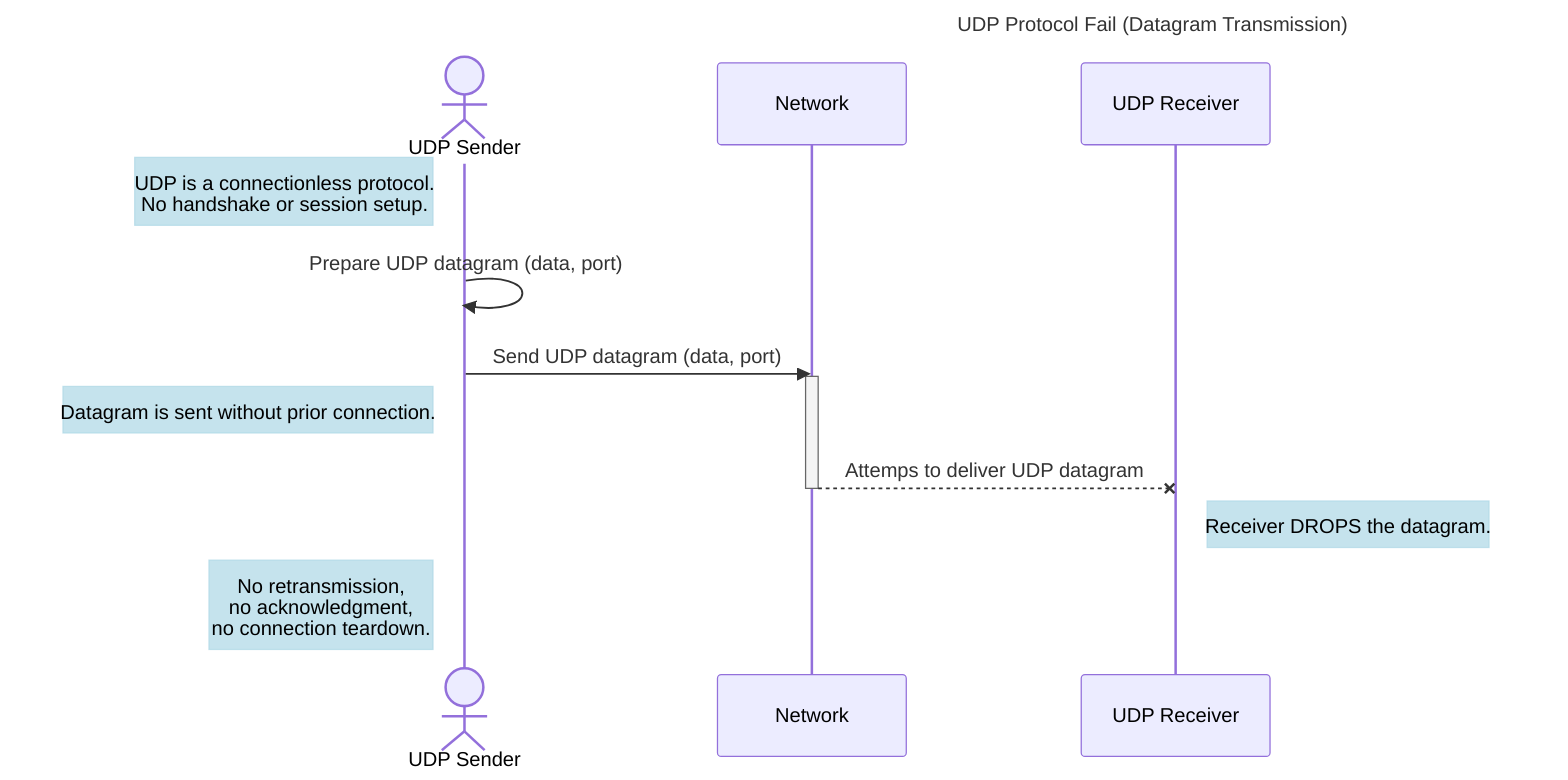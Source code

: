 %%{
  init: {
    'themeVariables': {
      'noteBkgColor': 'rgba(173, 216, 230, 0.7)',
      'noteBorderColor': 'rgba(173, 216, 230, 0.7)',
      'noteTextColor': '#000000'
    }
  }
}%%

sequenceDiagram
    title UDP Protocol Fail (Datagram Transmission)

    actor Sender as UDP Sender
    participant Network as Network
    participant Receiver as UDP Receiver

    Note left of Sender: UDP is a connectionless protocol. <br />No handshake or session setup.

    %% 1. Sender prepares datagram
    Sender->>Sender: Prepare UDP datagram (data, port)

    %% 2. Send datagram
    Sender->>Network: Send UDP datagram (data, port)
    activate Network
    Note left of Sender: Datagram is sent without prior connection.

    %% 3. Network forwards datagram
    Network --X Receiver: Attemps to deliver UDP datagram
    deactivate Network
    Note right of Receiver: Receiver DROPS the datagram. 

   

    Note left of Sender: No retransmission, <br />no acknowledgment, <br />no connection teardown.